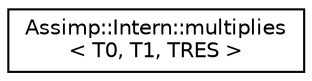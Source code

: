 digraph "Graphical Class Hierarchy"
{
  edge [fontname="Helvetica",fontsize="10",labelfontname="Helvetica",labelfontsize="10"];
  node [fontname="Helvetica",fontsize="10",shape=record];
  rankdir="LR";
  Node1 [label="Assimp::Intern::multiplies\l\< T0, T1, TRES \>",height=0.2,width=0.4,color="black", fillcolor="white", style="filled",URL="$struct_assimp_1_1_intern_1_1multiplies.html"];
}
